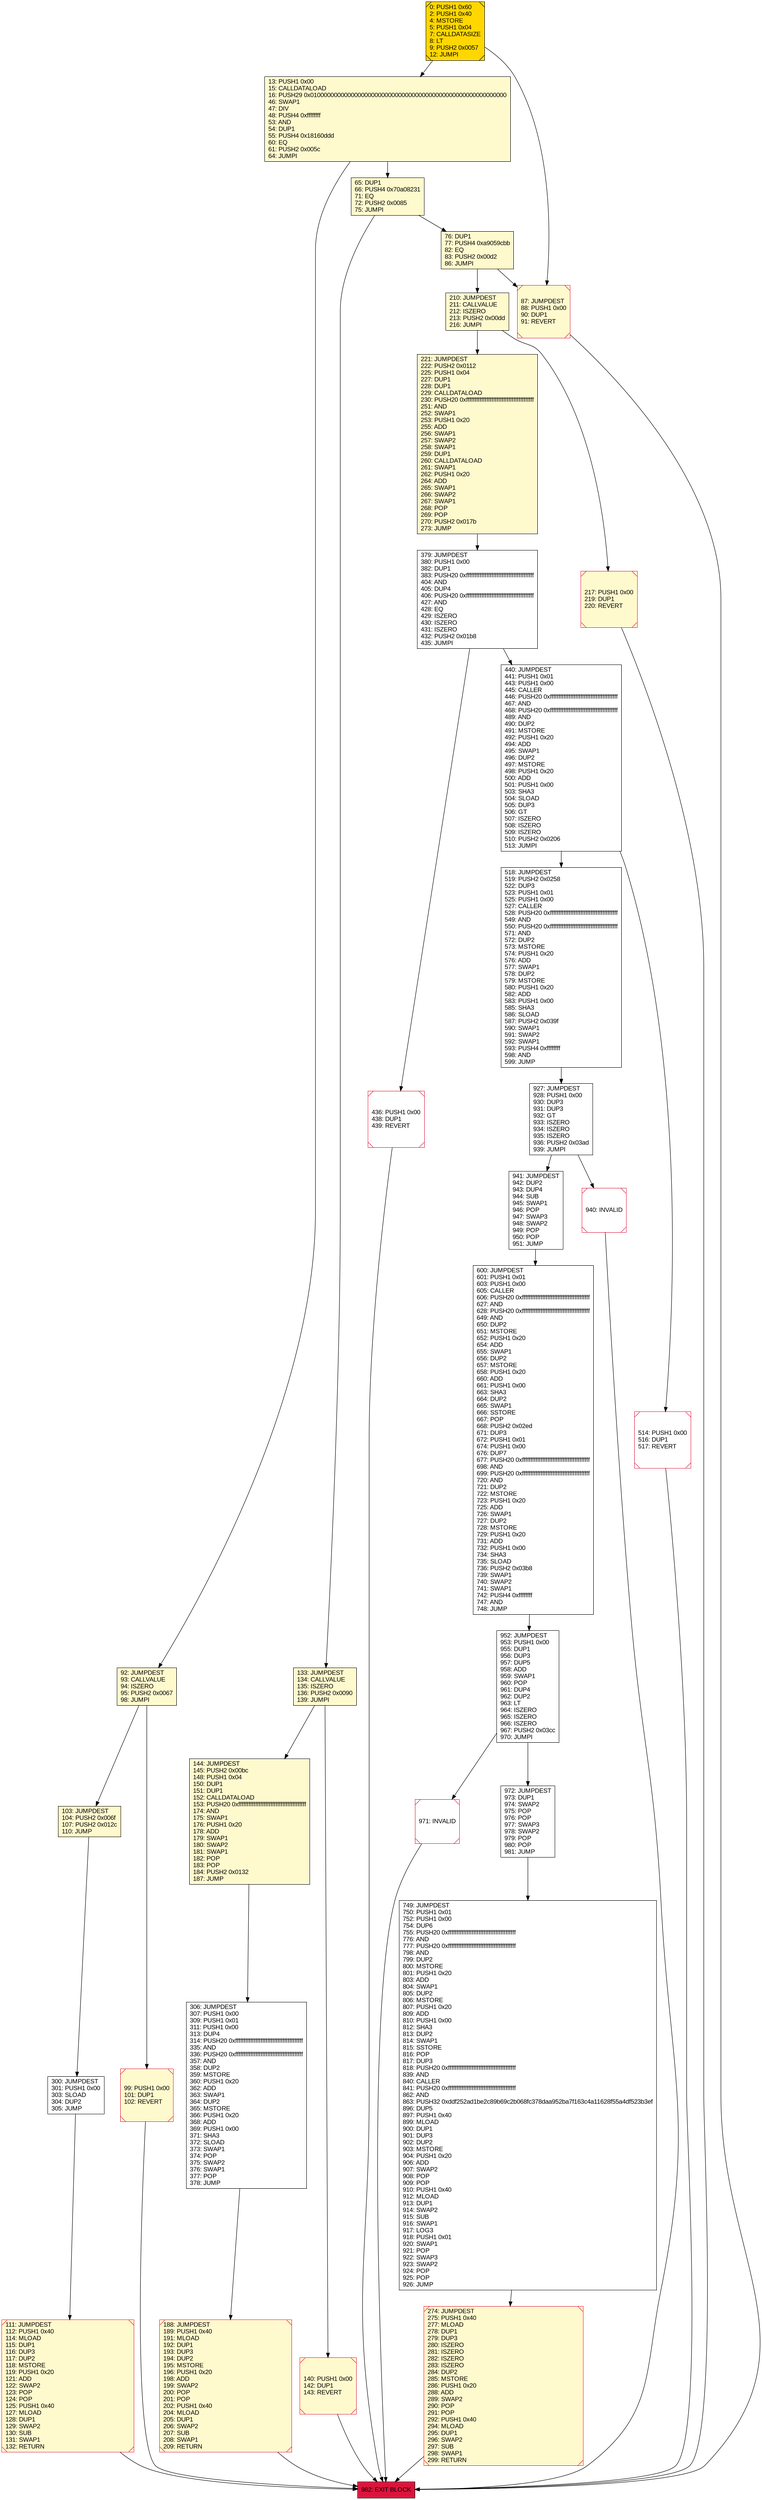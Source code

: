 digraph G {
bgcolor=transparent rankdir=UD;
node [shape=box style=filled color=black fillcolor=white fontname=arial fontcolor=black];
749 [label="749: JUMPDEST\l750: PUSH1 0x01\l752: PUSH1 0x00\l754: DUP6\l755: PUSH20 0xffffffffffffffffffffffffffffffffffffffff\l776: AND\l777: PUSH20 0xffffffffffffffffffffffffffffffffffffffff\l798: AND\l799: DUP2\l800: MSTORE\l801: PUSH1 0x20\l803: ADD\l804: SWAP1\l805: DUP2\l806: MSTORE\l807: PUSH1 0x20\l809: ADD\l810: PUSH1 0x00\l812: SHA3\l813: DUP2\l814: SWAP1\l815: SSTORE\l816: POP\l817: DUP3\l818: PUSH20 0xffffffffffffffffffffffffffffffffffffffff\l839: AND\l840: CALLER\l841: PUSH20 0xffffffffffffffffffffffffffffffffffffffff\l862: AND\l863: PUSH32 0xddf252ad1be2c89b69c2b068fc378daa952ba7f163c4a11628f55a4df523b3ef\l896: DUP5\l897: PUSH1 0x40\l899: MLOAD\l900: DUP1\l901: DUP3\l902: DUP2\l903: MSTORE\l904: PUSH1 0x20\l906: ADD\l907: SWAP2\l908: POP\l909: POP\l910: PUSH1 0x40\l912: MLOAD\l913: DUP1\l914: SWAP2\l915: SUB\l916: SWAP1\l917: LOG3\l918: PUSH1 0x01\l920: SWAP1\l921: POP\l922: SWAP3\l923: SWAP2\l924: POP\l925: POP\l926: JUMP\l" ];
99 [label="99: PUSH1 0x00\l101: DUP1\l102: REVERT\l" fillcolor=lemonchiffon shape=Msquare color=crimson ];
65 [label="65: DUP1\l66: PUSH4 0x70a08231\l71: EQ\l72: PUSH2 0x0085\l75: JUMPI\l" fillcolor=lemonchiffon ];
210 [label="210: JUMPDEST\l211: CALLVALUE\l212: ISZERO\l213: PUSH2 0x00dd\l216: JUMPI\l" fillcolor=lemonchiffon ];
600 [label="600: JUMPDEST\l601: PUSH1 0x01\l603: PUSH1 0x00\l605: CALLER\l606: PUSH20 0xffffffffffffffffffffffffffffffffffffffff\l627: AND\l628: PUSH20 0xffffffffffffffffffffffffffffffffffffffff\l649: AND\l650: DUP2\l651: MSTORE\l652: PUSH1 0x20\l654: ADD\l655: SWAP1\l656: DUP2\l657: MSTORE\l658: PUSH1 0x20\l660: ADD\l661: PUSH1 0x00\l663: SHA3\l664: DUP2\l665: SWAP1\l666: SSTORE\l667: POP\l668: PUSH2 0x02ed\l671: DUP3\l672: PUSH1 0x01\l674: PUSH1 0x00\l676: DUP7\l677: PUSH20 0xffffffffffffffffffffffffffffffffffffffff\l698: AND\l699: PUSH20 0xffffffffffffffffffffffffffffffffffffffff\l720: AND\l721: DUP2\l722: MSTORE\l723: PUSH1 0x20\l725: ADD\l726: SWAP1\l727: DUP2\l728: MSTORE\l729: PUSH1 0x20\l731: ADD\l732: PUSH1 0x00\l734: SHA3\l735: SLOAD\l736: PUSH2 0x03b8\l739: SWAP1\l740: SWAP2\l741: SWAP1\l742: PUSH4 0xffffffff\l747: AND\l748: JUMP\l" ];
188 [label="188: JUMPDEST\l189: PUSH1 0x40\l191: MLOAD\l192: DUP1\l193: DUP3\l194: DUP2\l195: MSTORE\l196: PUSH1 0x20\l198: ADD\l199: SWAP2\l200: POP\l201: POP\l202: PUSH1 0x40\l204: MLOAD\l205: DUP1\l206: SWAP2\l207: SUB\l208: SWAP1\l209: RETURN\l" fillcolor=lemonchiffon shape=Msquare color=crimson ];
87 [label="87: JUMPDEST\l88: PUSH1 0x00\l90: DUP1\l91: REVERT\l" fillcolor=lemonchiffon shape=Msquare color=crimson ];
306 [label="306: JUMPDEST\l307: PUSH1 0x00\l309: PUSH1 0x01\l311: PUSH1 0x00\l313: DUP4\l314: PUSH20 0xffffffffffffffffffffffffffffffffffffffff\l335: AND\l336: PUSH20 0xffffffffffffffffffffffffffffffffffffffff\l357: AND\l358: DUP2\l359: MSTORE\l360: PUSH1 0x20\l362: ADD\l363: SWAP1\l364: DUP2\l365: MSTORE\l366: PUSH1 0x20\l368: ADD\l369: PUSH1 0x00\l371: SHA3\l372: SLOAD\l373: SWAP1\l374: POP\l375: SWAP2\l376: SWAP1\l377: POP\l378: JUMP\l" ];
940 [label="940: INVALID\l" shape=Msquare color=crimson ];
941 [label="941: JUMPDEST\l942: DUP2\l943: DUP4\l944: SUB\l945: SWAP1\l946: POP\l947: SWAP3\l948: SWAP2\l949: POP\l950: POP\l951: JUMP\l" ];
436 [label="436: PUSH1 0x00\l438: DUP1\l439: REVERT\l" shape=Msquare color=crimson ];
982 [label="982: EXIT BLOCK\l" fillcolor=crimson ];
144 [label="144: JUMPDEST\l145: PUSH2 0x00bc\l148: PUSH1 0x04\l150: DUP1\l151: DUP1\l152: CALLDATALOAD\l153: PUSH20 0xffffffffffffffffffffffffffffffffffffffff\l174: AND\l175: SWAP1\l176: PUSH1 0x20\l178: ADD\l179: SWAP1\l180: SWAP2\l181: SWAP1\l182: POP\l183: POP\l184: PUSH2 0x0132\l187: JUMP\l" fillcolor=lemonchiffon ];
111 [label="111: JUMPDEST\l112: PUSH1 0x40\l114: MLOAD\l115: DUP1\l116: DUP3\l117: DUP2\l118: MSTORE\l119: PUSH1 0x20\l121: ADD\l122: SWAP2\l123: POP\l124: POP\l125: PUSH1 0x40\l127: MLOAD\l128: DUP1\l129: SWAP2\l130: SUB\l131: SWAP1\l132: RETURN\l" fillcolor=lemonchiffon shape=Msquare color=crimson ];
300 [label="300: JUMPDEST\l301: PUSH1 0x00\l303: SLOAD\l304: DUP2\l305: JUMP\l" ];
133 [label="133: JUMPDEST\l134: CALLVALUE\l135: ISZERO\l136: PUSH2 0x0090\l139: JUMPI\l" fillcolor=lemonchiffon ];
972 [label="972: JUMPDEST\l973: DUP1\l974: SWAP2\l975: POP\l976: POP\l977: SWAP3\l978: SWAP2\l979: POP\l980: POP\l981: JUMP\l" ];
221 [label="221: JUMPDEST\l222: PUSH2 0x0112\l225: PUSH1 0x04\l227: DUP1\l228: DUP1\l229: CALLDATALOAD\l230: PUSH20 0xffffffffffffffffffffffffffffffffffffffff\l251: AND\l252: SWAP1\l253: PUSH1 0x20\l255: ADD\l256: SWAP1\l257: SWAP2\l258: SWAP1\l259: DUP1\l260: CALLDATALOAD\l261: SWAP1\l262: PUSH1 0x20\l264: ADD\l265: SWAP1\l266: SWAP2\l267: SWAP1\l268: POP\l269: POP\l270: PUSH2 0x017b\l273: JUMP\l" fillcolor=lemonchiffon ];
514 [label="514: PUSH1 0x00\l516: DUP1\l517: REVERT\l" shape=Msquare color=crimson ];
103 [label="103: JUMPDEST\l104: PUSH2 0x006f\l107: PUSH2 0x012c\l110: JUMP\l" fillcolor=lemonchiffon ];
952 [label="952: JUMPDEST\l953: PUSH1 0x00\l955: DUP1\l956: DUP3\l957: DUP5\l958: ADD\l959: SWAP1\l960: POP\l961: DUP4\l962: DUP2\l963: LT\l964: ISZERO\l965: ISZERO\l966: ISZERO\l967: PUSH2 0x03cc\l970: JUMPI\l" ];
140 [label="140: PUSH1 0x00\l142: DUP1\l143: REVERT\l" fillcolor=lemonchiffon shape=Msquare color=crimson ];
274 [label="274: JUMPDEST\l275: PUSH1 0x40\l277: MLOAD\l278: DUP1\l279: DUP3\l280: ISZERO\l281: ISZERO\l282: ISZERO\l283: ISZERO\l284: DUP2\l285: MSTORE\l286: PUSH1 0x20\l288: ADD\l289: SWAP2\l290: POP\l291: POP\l292: PUSH1 0x40\l294: MLOAD\l295: DUP1\l296: SWAP2\l297: SUB\l298: SWAP1\l299: RETURN\l" fillcolor=lemonchiffon shape=Msquare color=crimson ];
92 [label="92: JUMPDEST\l93: CALLVALUE\l94: ISZERO\l95: PUSH2 0x0067\l98: JUMPI\l" fillcolor=lemonchiffon ];
379 [label="379: JUMPDEST\l380: PUSH1 0x00\l382: DUP1\l383: PUSH20 0xffffffffffffffffffffffffffffffffffffffff\l404: AND\l405: DUP4\l406: PUSH20 0xffffffffffffffffffffffffffffffffffffffff\l427: AND\l428: EQ\l429: ISZERO\l430: ISZERO\l431: ISZERO\l432: PUSH2 0x01b8\l435: JUMPI\l" ];
518 [label="518: JUMPDEST\l519: PUSH2 0x0258\l522: DUP3\l523: PUSH1 0x01\l525: PUSH1 0x00\l527: CALLER\l528: PUSH20 0xffffffffffffffffffffffffffffffffffffffff\l549: AND\l550: PUSH20 0xffffffffffffffffffffffffffffffffffffffff\l571: AND\l572: DUP2\l573: MSTORE\l574: PUSH1 0x20\l576: ADD\l577: SWAP1\l578: DUP2\l579: MSTORE\l580: PUSH1 0x20\l582: ADD\l583: PUSH1 0x00\l585: SHA3\l586: SLOAD\l587: PUSH2 0x039f\l590: SWAP1\l591: SWAP2\l592: SWAP1\l593: PUSH4 0xffffffff\l598: AND\l599: JUMP\l" ];
0 [label="0: PUSH1 0x60\l2: PUSH1 0x40\l4: MSTORE\l5: PUSH1 0x04\l7: CALLDATASIZE\l8: LT\l9: PUSH2 0x0057\l12: JUMPI\l" fillcolor=lemonchiffon shape=Msquare fillcolor=gold ];
13 [label="13: PUSH1 0x00\l15: CALLDATALOAD\l16: PUSH29 0x0100000000000000000000000000000000000000000000000000000000\l46: SWAP1\l47: DIV\l48: PUSH4 0xffffffff\l53: AND\l54: DUP1\l55: PUSH4 0x18160ddd\l60: EQ\l61: PUSH2 0x005c\l64: JUMPI\l" fillcolor=lemonchiffon ];
971 [label="971: INVALID\l" shape=Msquare color=crimson ];
217 [label="217: PUSH1 0x00\l219: DUP1\l220: REVERT\l" fillcolor=lemonchiffon shape=Msquare color=crimson ];
76 [label="76: DUP1\l77: PUSH4 0xa9059cbb\l82: EQ\l83: PUSH2 0x00d2\l86: JUMPI\l" fillcolor=lemonchiffon ];
440 [label="440: JUMPDEST\l441: PUSH1 0x01\l443: PUSH1 0x00\l445: CALLER\l446: PUSH20 0xffffffffffffffffffffffffffffffffffffffff\l467: AND\l468: PUSH20 0xffffffffffffffffffffffffffffffffffffffff\l489: AND\l490: DUP2\l491: MSTORE\l492: PUSH1 0x20\l494: ADD\l495: SWAP1\l496: DUP2\l497: MSTORE\l498: PUSH1 0x20\l500: ADD\l501: PUSH1 0x00\l503: SHA3\l504: SLOAD\l505: DUP3\l506: GT\l507: ISZERO\l508: ISZERO\l509: ISZERO\l510: PUSH2 0x0206\l513: JUMPI\l" ];
927 [label="927: JUMPDEST\l928: PUSH1 0x00\l930: DUP3\l931: DUP3\l932: GT\l933: ISZERO\l934: ISZERO\l935: ISZERO\l936: PUSH2 0x03ad\l939: JUMPI\l" ];
0 -> 13;
300 -> 111;
13 -> 92;
436 -> 982;
87 -> 982;
133 -> 144;
940 -> 982;
144 -> 306;
111 -> 982;
952 -> 972;
518 -> 927;
379 -> 440;
440 -> 518;
221 -> 379;
92 -> 103;
99 -> 982;
941 -> 600;
188 -> 982;
65 -> 133;
306 -> 188;
440 -> 514;
952 -> 971;
0 -> 87;
972 -> 749;
971 -> 982;
379 -> 436;
600 -> 952;
76 -> 87;
927 -> 941;
927 -> 940;
210 -> 221;
217 -> 982;
749 -> 274;
13 -> 65;
92 -> 99;
133 -> 140;
210 -> 217;
76 -> 210;
514 -> 982;
274 -> 982;
103 -> 300;
65 -> 76;
140 -> 982;
}